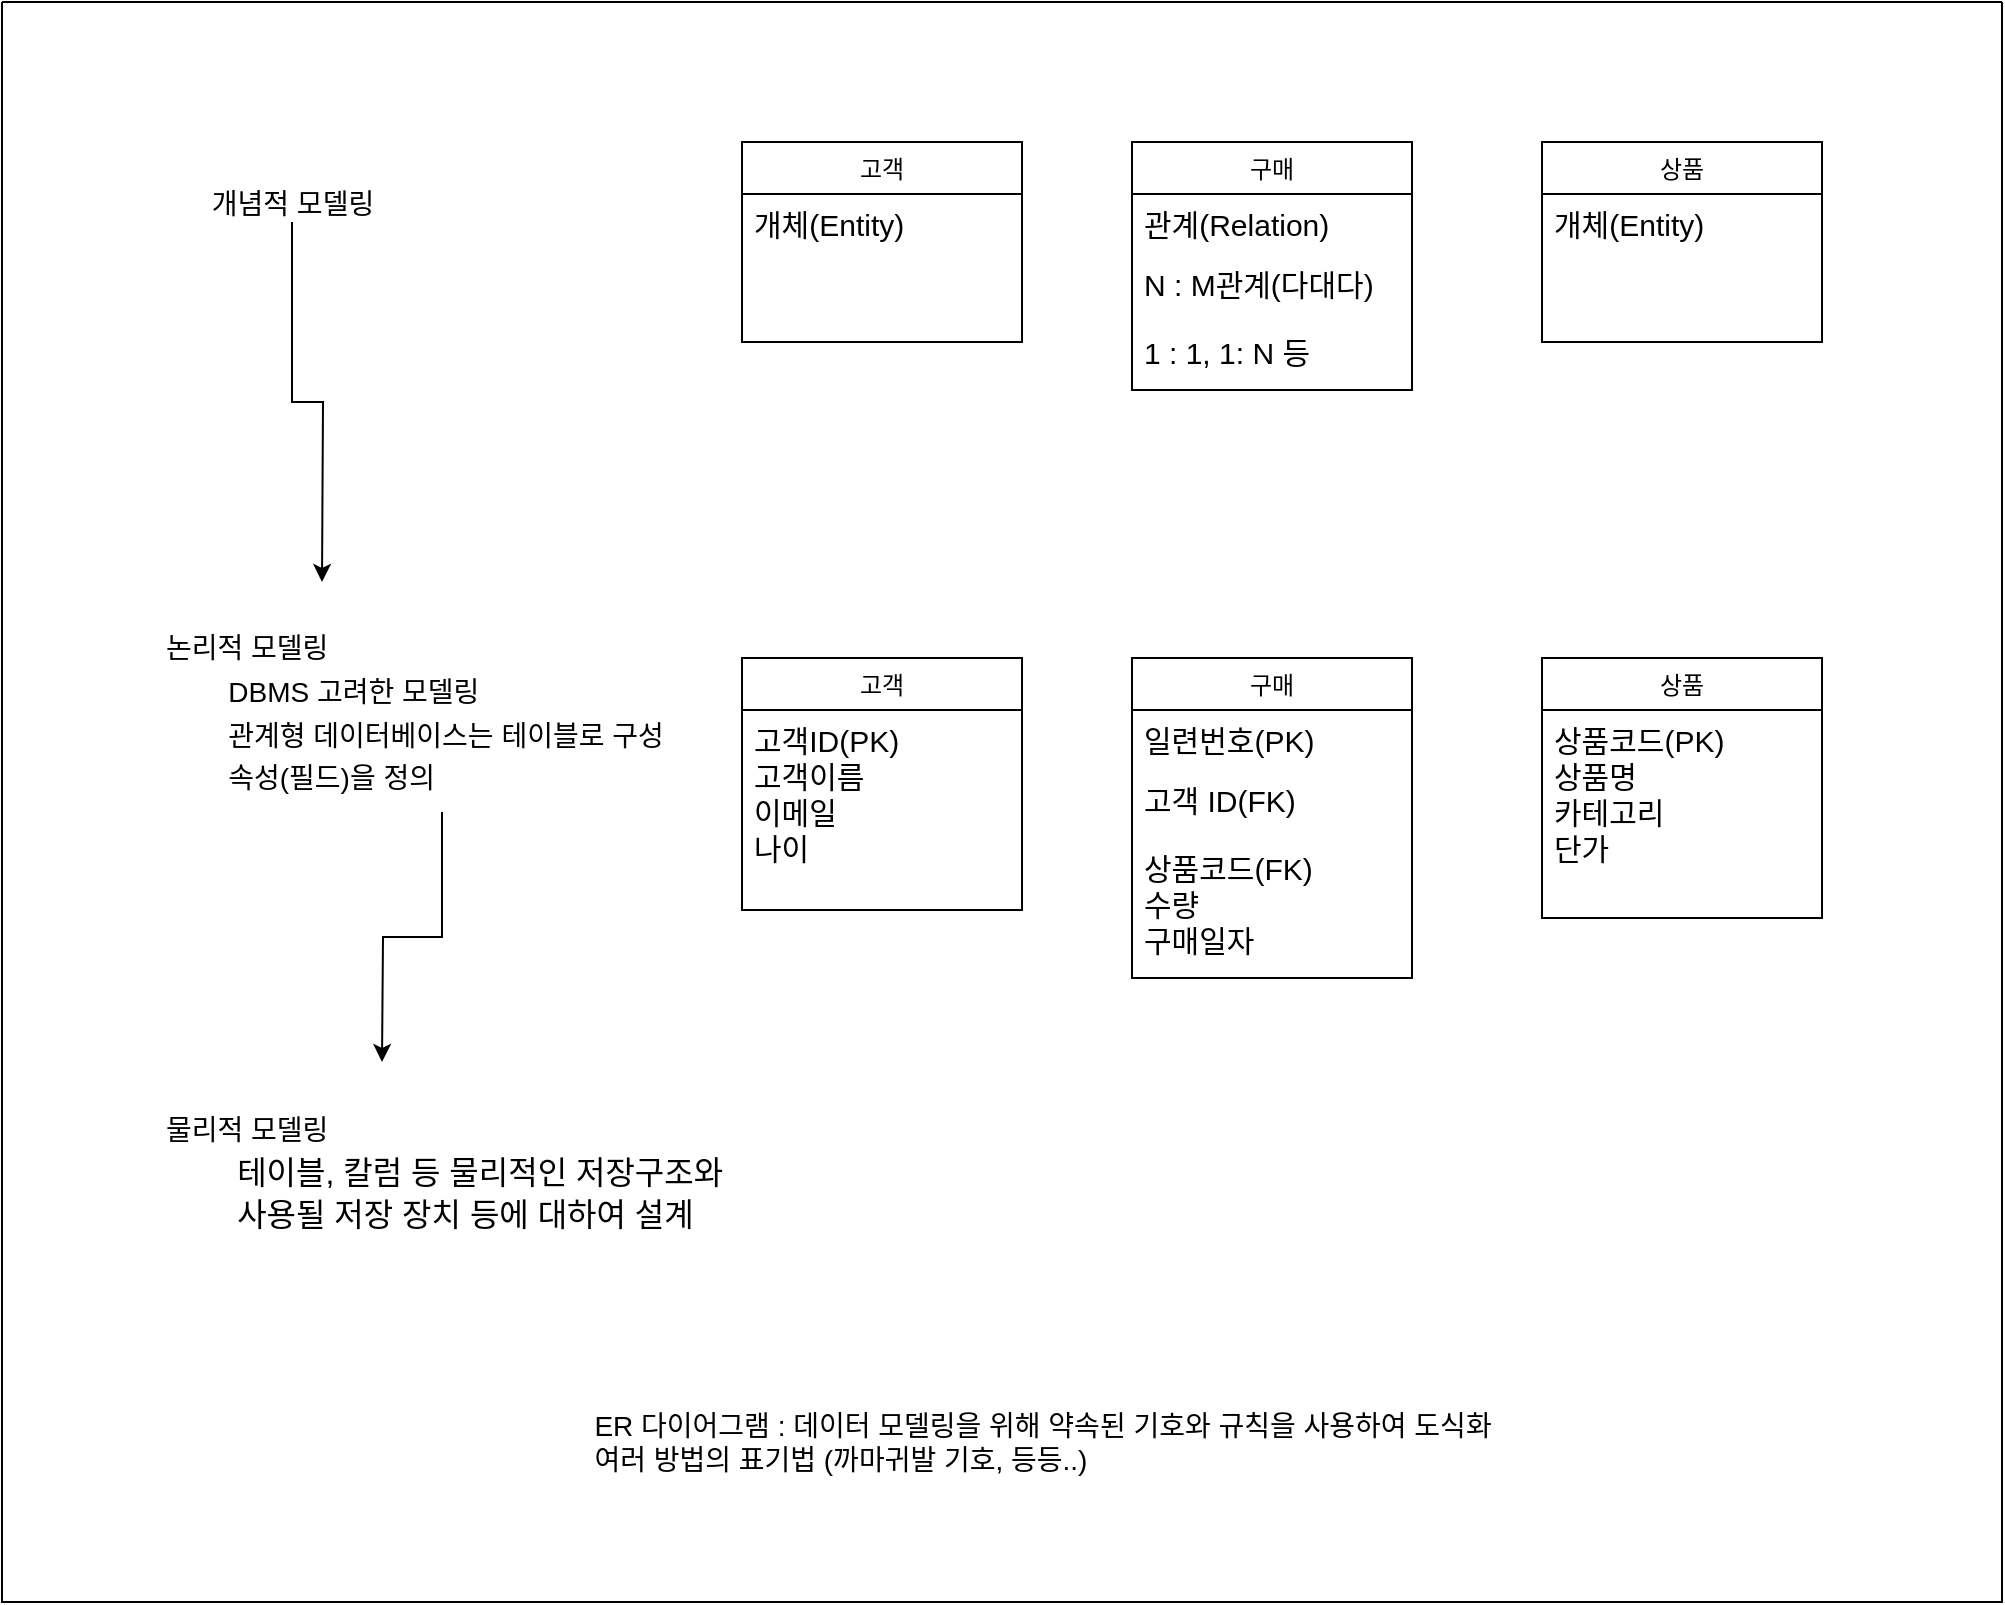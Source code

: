 <mxfile version="16.5.3" type="device"><diagram id="eQ4MjxOigy2Spf0f4hpU" name="Page-1"><mxGraphModel dx="432" dy="705" grid="1" gridSize="10" guides="1" tooltips="1" connect="1" arrows="1" fold="1" page="1" pageScale="1" pageWidth="827" pageHeight="1169" math="0" shadow="0"><root><mxCell id="0"/><mxCell id="1" parent="0"/><mxCell id="mHqMoeFASY7yllK6GfYW-1" value="고객" style="swimlane;fontStyle=0;childLayout=stackLayout;horizontal=1;startSize=26;fillColor=none;horizontalStack=0;resizeParent=1;resizeParentMax=0;resizeLast=0;collapsible=1;marginBottom=0;" vertex="1" parent="1"><mxGeometry x="690" y="340" width="140" height="100" as="geometry"/></mxCell><mxCell id="mHqMoeFASY7yllK6GfYW-2" value="개체(Entity)" style="text;strokeColor=none;fillColor=none;align=left;verticalAlign=top;spacingLeft=4;spacingRight=4;overflow=hidden;rotatable=0;points=[[0,0.5],[1,0.5]];portConstraint=eastwest;fontSize=15;" vertex="1" parent="mHqMoeFASY7yllK6GfYW-1"><mxGeometry y="26" width="140" height="74" as="geometry"/></mxCell><mxCell id="mHqMoeFASY7yllK6GfYW-3" value="구매" style="swimlane;fontStyle=0;childLayout=stackLayout;horizontal=1;startSize=26;fillColor=none;horizontalStack=0;resizeParent=1;resizeParentMax=0;resizeLast=0;collapsible=1;marginBottom=0;" vertex="1" parent="1"><mxGeometry x="885" y="340" width="140" height="124" as="geometry"/></mxCell><mxCell id="mHqMoeFASY7yllK6GfYW-4" value="관계(Relation)" style="text;strokeColor=none;fillColor=none;align=left;verticalAlign=top;spacingLeft=4;spacingRight=4;overflow=hidden;rotatable=0;points=[[0,0.5],[1,0.5]];portConstraint=eastwest;fontSize=15;" vertex="1" parent="mHqMoeFASY7yllK6GfYW-3"><mxGeometry y="26" width="140" height="30" as="geometry"/></mxCell><mxCell id="mHqMoeFASY7yllK6GfYW-5" value="N : M관계(다대다)" style="text;strokeColor=none;fillColor=none;align=left;verticalAlign=top;spacingLeft=4;spacingRight=4;overflow=hidden;rotatable=0;points=[[0,0.5],[1,0.5]];portConstraint=eastwest;fontSize=15;" vertex="1" parent="mHqMoeFASY7yllK6GfYW-3"><mxGeometry y="56" width="140" height="34" as="geometry"/></mxCell><mxCell id="mHqMoeFASY7yllK6GfYW-6" value="1 : 1, 1: N 등" style="text;strokeColor=none;fillColor=none;align=left;verticalAlign=top;spacingLeft=4;spacingRight=4;overflow=hidden;rotatable=0;points=[[0,0.5],[1,0.5]];portConstraint=eastwest;fontSize=15;" vertex="1" parent="mHqMoeFASY7yllK6GfYW-3"><mxGeometry y="90" width="140" height="34" as="geometry"/></mxCell><mxCell id="mHqMoeFASY7yllK6GfYW-7" value="상품" style="swimlane;fontStyle=0;childLayout=stackLayout;horizontal=1;startSize=26;fillColor=none;horizontalStack=0;resizeParent=1;resizeParentMax=0;resizeLast=0;collapsible=1;marginBottom=0;" vertex="1" parent="1"><mxGeometry x="1090" y="340" width="140" height="100" as="geometry"/></mxCell><mxCell id="mHqMoeFASY7yllK6GfYW-8" value="개체(Entity)" style="text;strokeColor=none;fillColor=none;align=left;verticalAlign=top;spacingLeft=4;spacingRight=4;overflow=hidden;rotatable=0;points=[[0,0.5],[1,0.5]];portConstraint=eastwest;fontSize=15;" vertex="1" parent="mHqMoeFASY7yllK6GfYW-7"><mxGeometry y="26" width="140" height="74" as="geometry"/></mxCell><mxCell id="mHqMoeFASY7yllK6GfYW-9" style="edgeStyle=orthogonalEdgeStyle;rounded=0;orthogonalLoop=1;jettySize=auto;html=1;fontSize=18;" edge="1" parent="1" source="mHqMoeFASY7yllK6GfYW-10"><mxGeometry relative="1" as="geometry"><mxPoint x="480" y="560" as="targetPoint"/></mxGeometry></mxCell><mxCell id="mHqMoeFASY7yllK6GfYW-10" value="&lt;font style=&quot;font-size: 14px&quot;&gt;&lt;font&gt;개념적 모&lt;/font&gt;&lt;font&gt;델링&lt;/font&gt;&lt;/font&gt;" style="text;html=1;align=center;verticalAlign=middle;resizable=0;points=[];autosize=1;strokeColor=none;fillColor=none;fontSize=15;" vertex="1" parent="1"><mxGeometry x="415" y="360" width="100" height="20" as="geometry"/></mxCell><mxCell id="mHqMoeFASY7yllK6GfYW-11" style="edgeStyle=orthogonalEdgeStyle;rounded=0;orthogonalLoop=1;jettySize=auto;html=1;fontSize=18;" edge="1" parent="1" source="mHqMoeFASY7yllK6GfYW-12"><mxGeometry relative="1" as="geometry"><mxPoint x="510" y="800" as="targetPoint"/></mxGeometry></mxCell><mxCell id="mHqMoeFASY7yllK6GfYW-12" value="&lt;font style=&quot;font-size: 14px&quot;&gt;&lt;span style=&quot;text-align: center&quot;&gt;논리적 모델링&lt;/span&gt;&lt;br&gt;&lt;span style=&quot;white-space: pre&quot;&gt;&#9;&lt;/span&gt;DBMS 고려한 모델링&lt;br&gt;&lt;span style=&quot;white-space: pre&quot;&gt;&#9;&lt;/span&gt;관계형 데이터베이스는 테이블로 구성&lt;br&gt;&lt;span style=&quot;white-space: pre&quot;&gt;&#9;&lt;/span&gt;속성(필드)을 정의&lt;/font&gt;" style="text;html=1;align=left;verticalAlign=middle;resizable=0;points=[];autosize=1;strokeColor=none;fillColor=none;fontSize=18;" vertex="1" parent="1"><mxGeometry x="400" y="575" width="280" height="100" as="geometry"/></mxCell><mxCell id="mHqMoeFASY7yllK6GfYW-13" value="고객" style="swimlane;fontStyle=0;childLayout=stackLayout;horizontal=1;startSize=26;fillColor=none;horizontalStack=0;resizeParent=1;resizeParentMax=0;resizeLast=0;collapsible=1;marginBottom=0;" vertex="1" parent="1"><mxGeometry x="690" y="598" width="140" height="126" as="geometry"/></mxCell><mxCell id="mHqMoeFASY7yllK6GfYW-14" value="고객ID(PK)&#10;고객이름&#10;이메일&#10;나이" style="text;strokeColor=none;fillColor=none;align=left;verticalAlign=top;spacingLeft=4;spacingRight=4;overflow=hidden;rotatable=0;points=[[0,0.5],[1,0.5]];portConstraint=eastwest;fontSize=15;" vertex="1" parent="mHqMoeFASY7yllK6GfYW-13"><mxGeometry y="26" width="140" height="100" as="geometry"/></mxCell><mxCell id="mHqMoeFASY7yllK6GfYW-15" value="구매" style="swimlane;fontStyle=0;childLayout=stackLayout;horizontal=1;startSize=26;fillColor=none;horizontalStack=0;resizeParent=1;resizeParentMax=0;resizeLast=0;collapsible=1;marginBottom=0;" vertex="1" parent="1"><mxGeometry x="885" y="598" width="140" height="160" as="geometry"/></mxCell><mxCell id="mHqMoeFASY7yllK6GfYW-16" value="일련번호(PK)" style="text;strokeColor=none;fillColor=none;align=left;verticalAlign=top;spacingLeft=4;spacingRight=4;overflow=hidden;rotatable=0;points=[[0,0.5],[1,0.5]];portConstraint=eastwest;fontSize=15;" vertex="1" parent="mHqMoeFASY7yllK6GfYW-15"><mxGeometry y="26" width="140" height="30" as="geometry"/></mxCell><mxCell id="mHqMoeFASY7yllK6GfYW-17" value="고객 ID(FK)" style="text;strokeColor=none;fillColor=none;align=left;verticalAlign=top;spacingLeft=4;spacingRight=4;overflow=hidden;rotatable=0;points=[[0,0.5],[1,0.5]];portConstraint=eastwest;fontSize=15;" vertex="1" parent="mHqMoeFASY7yllK6GfYW-15"><mxGeometry y="56" width="140" height="34" as="geometry"/></mxCell><mxCell id="mHqMoeFASY7yllK6GfYW-18" value="상품코드(FK)&#10;수량&#10;구매일자" style="text;strokeColor=none;fillColor=none;align=left;verticalAlign=top;spacingLeft=4;spacingRight=4;overflow=hidden;rotatable=0;points=[[0,0.5],[1,0.5]];portConstraint=eastwest;fontSize=15;" vertex="1" parent="mHqMoeFASY7yllK6GfYW-15"><mxGeometry y="90" width="140" height="70" as="geometry"/></mxCell><mxCell id="mHqMoeFASY7yllK6GfYW-19" value="상품" style="swimlane;fontStyle=0;childLayout=stackLayout;horizontal=1;startSize=26;fillColor=none;horizontalStack=0;resizeParent=1;resizeParentMax=0;resizeLast=0;collapsible=1;marginBottom=0;" vertex="1" parent="1"><mxGeometry x="1090" y="598" width="140" height="130" as="geometry"/></mxCell><mxCell id="mHqMoeFASY7yllK6GfYW-20" value="상품코드(PK)&#10;상품명&#10;카테고리&#10;단가" style="text;strokeColor=none;fillColor=none;align=left;verticalAlign=top;spacingLeft=4;spacingRight=4;overflow=hidden;rotatable=0;points=[[0,0.5],[1,0.5]];portConstraint=eastwest;fontSize=15;" vertex="1" parent="mHqMoeFASY7yllK6GfYW-19"><mxGeometry y="26" width="140" height="104" as="geometry"/></mxCell><mxCell id="mHqMoeFASY7yllK6GfYW-21" value="&lt;font style=&quot;font-size: 14px&quot;&gt;물리적 모델링&lt;br&gt;&lt;/font&gt;&lt;div&gt;&lt;font size=&quot;3&quot;&gt;&lt;span style=&quot;white-space: pre&quot;&gt;&#9;&lt;/span&gt;&lt;span&gt;테이블, 칼럼 등 물리적인 저장구조와&amp;nbsp;&lt;/span&gt;&lt;/font&gt;&lt;/div&gt;&lt;div&gt;&lt;span&gt;&lt;font size=&quot;3&quot;&gt;&lt;span style=&quot;white-space: pre&quot;&gt;&#9;&lt;/span&gt;사용될 저장 장치 등에 대하여 설계&lt;/font&gt;&lt;/span&gt;&lt;/div&gt;" style="text;html=1;align=left;verticalAlign=middle;resizable=0;points=[];autosize=1;strokeColor=none;fillColor=none;fontSize=18;" vertex="1" parent="1"><mxGeometry x="400" y="820" width="320" height="70" as="geometry"/></mxCell><mxCell id="mHqMoeFASY7yllK6GfYW-22" value="&lt;div style=&quot;text-align: left&quot;&gt;&lt;span&gt;ER 다이어그램 : 데이터 모델링을 위해 약속된 기호와 규칙을 사용하여 도식화&lt;/span&gt;&lt;/div&gt;&lt;div style=&quot;text-align: left&quot;&gt;&lt;span&gt;여러 방법의 표기법 (까마귀발 기호, 등등..)&lt;/span&gt;&lt;/div&gt;" style="text;html=1;align=center;verticalAlign=middle;resizable=0;points=[];autosize=1;strokeColor=none;fillColor=none;fontSize=14;" vertex="1" parent="1"><mxGeometry x="590" y="970" width="500" height="40" as="geometry"/></mxCell><mxCell id="mHqMoeFASY7yllK6GfYW-23" value="" style="swimlane;startSize=0;fontSize=14;" vertex="1" parent="1"><mxGeometry x="320" y="270" width="1000" height="800" as="geometry"/></mxCell></root></mxGraphModel></diagram></mxfile>